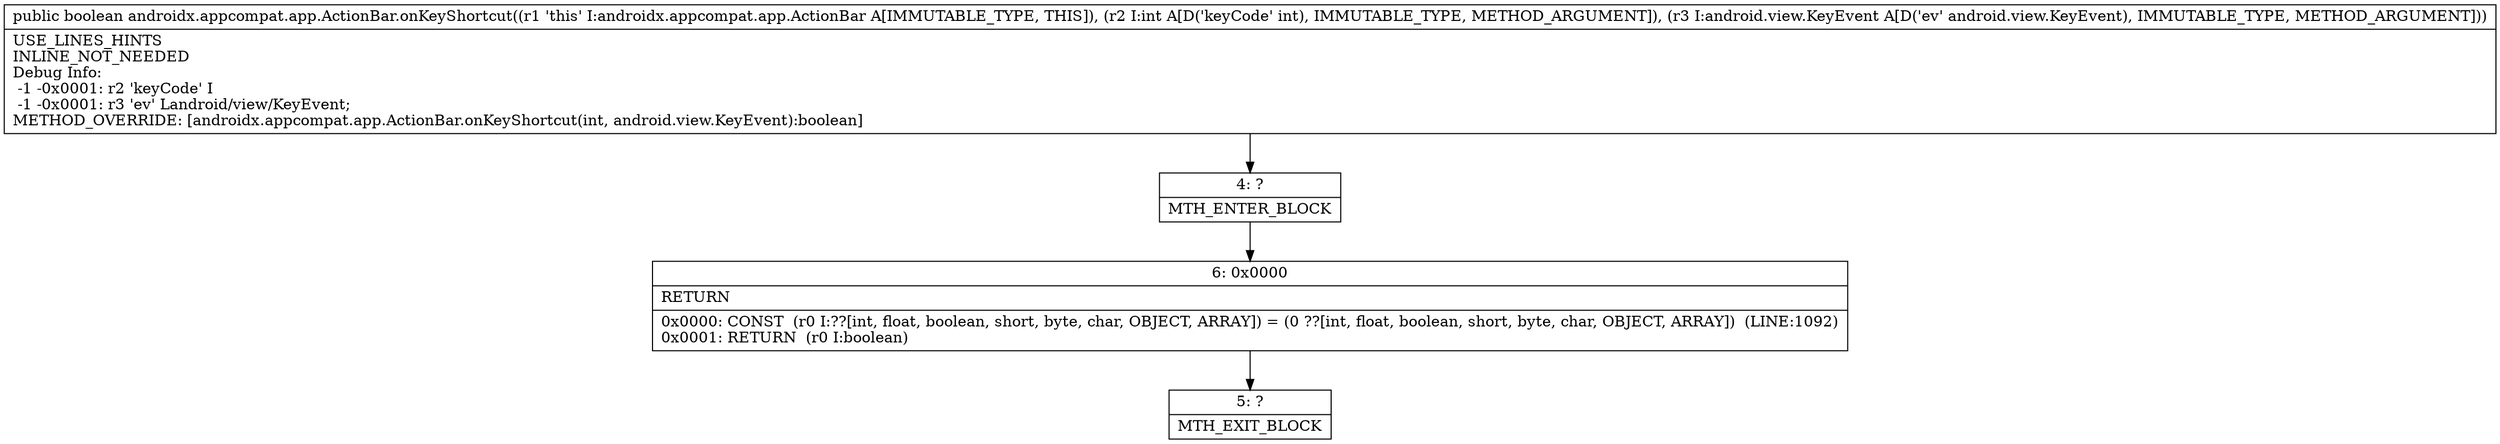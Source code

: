 digraph "CFG forandroidx.appcompat.app.ActionBar.onKeyShortcut(ILandroid\/view\/KeyEvent;)Z" {
Node_4 [shape=record,label="{4\:\ ?|MTH_ENTER_BLOCK\l}"];
Node_6 [shape=record,label="{6\:\ 0x0000|RETURN\l|0x0000: CONST  (r0 I:??[int, float, boolean, short, byte, char, OBJECT, ARRAY]) = (0 ??[int, float, boolean, short, byte, char, OBJECT, ARRAY])  (LINE:1092)\l0x0001: RETURN  (r0 I:boolean) \l}"];
Node_5 [shape=record,label="{5\:\ ?|MTH_EXIT_BLOCK\l}"];
MethodNode[shape=record,label="{public boolean androidx.appcompat.app.ActionBar.onKeyShortcut((r1 'this' I:androidx.appcompat.app.ActionBar A[IMMUTABLE_TYPE, THIS]), (r2 I:int A[D('keyCode' int), IMMUTABLE_TYPE, METHOD_ARGUMENT]), (r3 I:android.view.KeyEvent A[D('ev' android.view.KeyEvent), IMMUTABLE_TYPE, METHOD_ARGUMENT]))  | USE_LINES_HINTS\lINLINE_NOT_NEEDED\lDebug Info:\l  \-1 \-0x0001: r2 'keyCode' I\l  \-1 \-0x0001: r3 'ev' Landroid\/view\/KeyEvent;\lMETHOD_OVERRIDE: [androidx.appcompat.app.ActionBar.onKeyShortcut(int, android.view.KeyEvent):boolean]\l}"];
MethodNode -> Node_4;Node_4 -> Node_6;
Node_6 -> Node_5;
}

